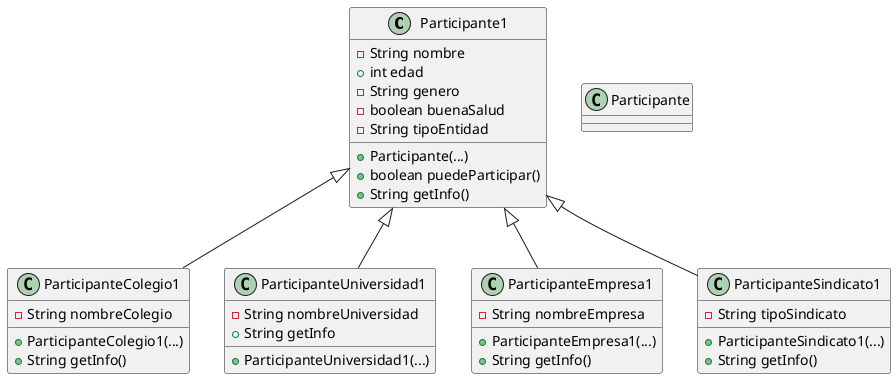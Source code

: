 @startuml
class Participante1{
-String nombre
+ int edad
- String genero
- boolean buenaSalud
- String tipoEntidad
+ Participante(...)
+ boolean puedeParticipar()
+ String getInfo()
}
class ParticipanteColegio1{
- String nombreColegio
+ParticipanteColegio1(...)
+String getInfo()
}
class ParticipanteUniversidad1{
- String nombreUniversidad
+ParticipanteUniversidad1(...)
+String getInfo
}
class ParticipanteEmpresa1 {
- String nombreEmpresa
+ ParticipanteEmpresa1(...)
+ String getInfo()
}

class Participante
class ParticipanteSindicato1 {
- String tipoSindicato
+ ParticipanteSindicato1(...)
+ String getInfo()
}

Participante1 <|-- ParticipanteColegio1
Participante1 <|-- ParticipanteUniversidad1
Participante1 <|-- ParticipanteEmpresa1
Participante1 <|-- ParticipanteSindicato1
@enduml